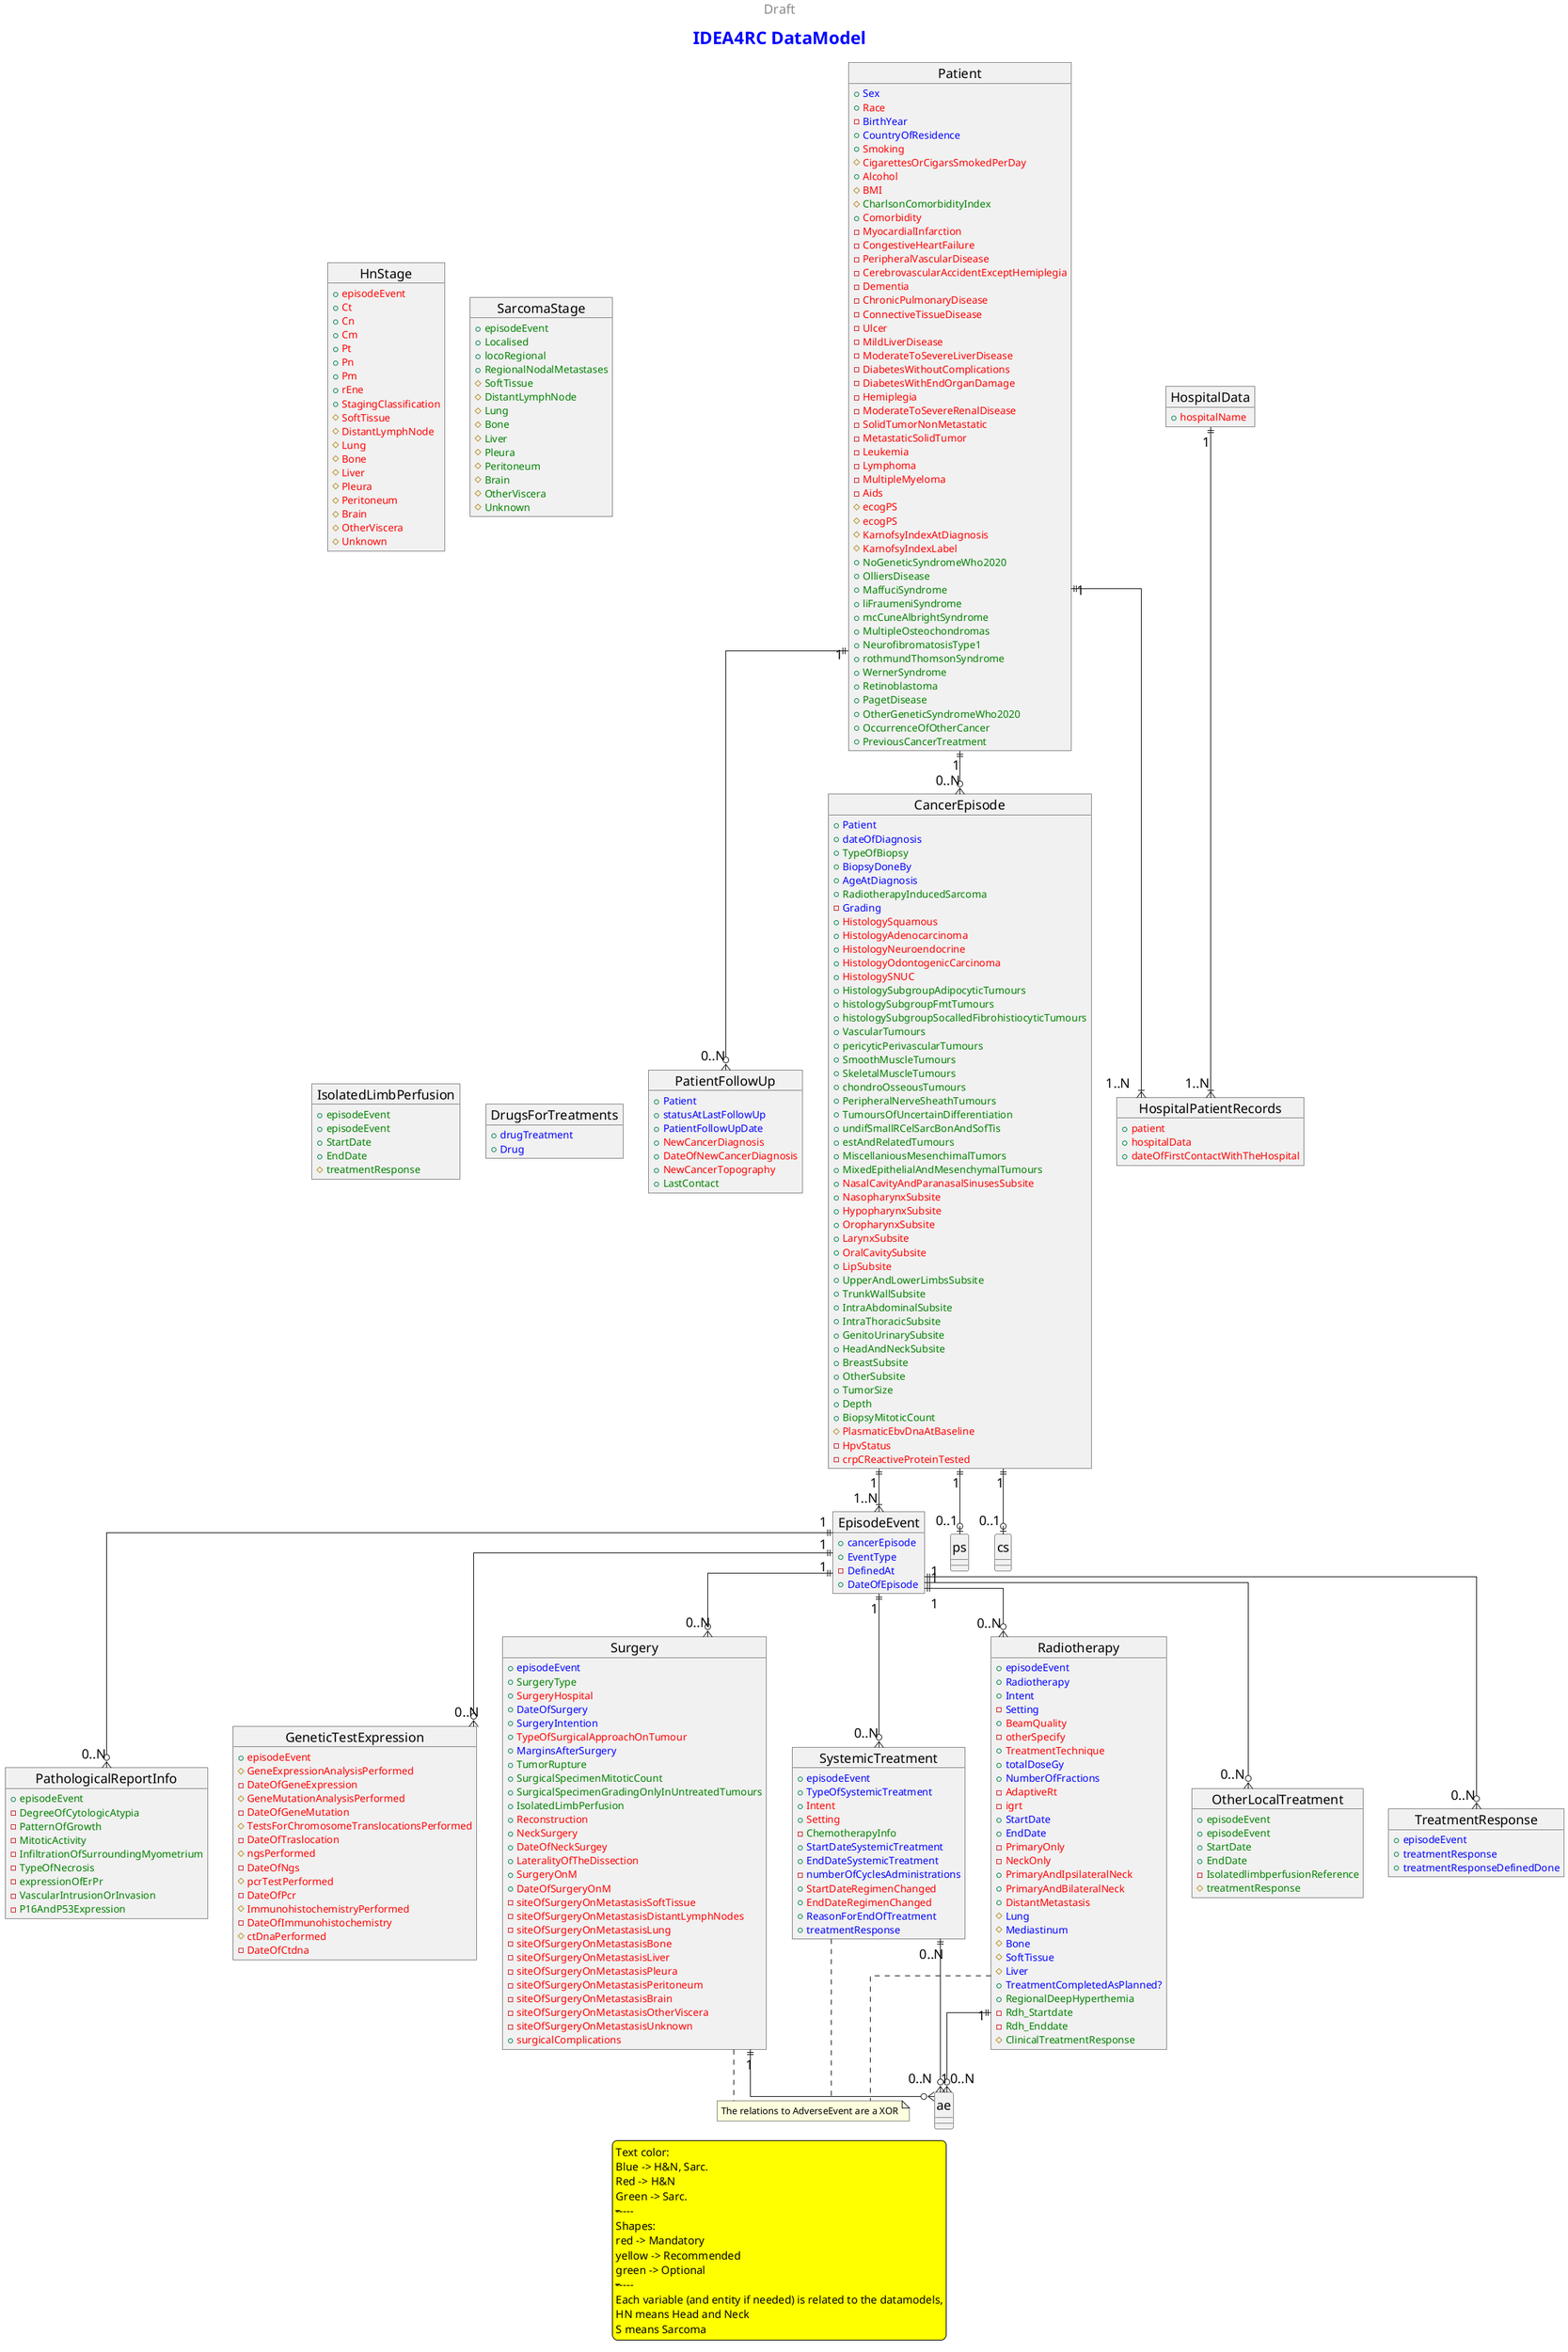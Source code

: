 @startuml

<style>
title {
  HorizontalAlignment right
  FontSize 24
  FontColor blue
}

header {
  HorizontalAlignment center
  FontSize 18
  ' FontColor purple
}

footer {
  HorizontalAlignment left
  FontSize 28
  FontColor red
}

legend {
  FontSize 15
  BackGroundColor yellow
  Margin 10
  Padding 5
}

caption {
  FontSize 32
}

arrow {
  FontSize 18
  Padding 50
  Margin 50
}

</style>

header Draft

title IDEA4RC DataModel

' hide the spot
hide circle

' avoid problems with angled crows feet
skinparam linetype ortho

object "Patient" as p {
    + <color:blue>Sex</color>
+ <color:red>Race</color>
- <color:blue>BirthYear</color>
+ <color:blue>CountryOfResidence</color>
+ <color:red>Smoking</color>
# <color:red>CigarettesOrCigarsSmokedPerDay</color>
+ <color:red>Alcohol</color>
# <color:red>BMI</color>
# <color:green>CharlsonComorbidityIndex</color>
+ <color:red>Comorbidity</color>
- <color:red>MyocardialInfarction</color>
- <color:red>CongestiveHeartFailure</color>
- <color:red>PeripheralVascularDisease</color>
- <color:red>CerebrovascularAccidentExceptHemiplegia</color>
- <color:red>Dementia</color>
- <color:red>ChronicPulmonaryDisease</color>
- <color:red>ConnectiveTissueDisease</color>
- <color:red>Ulcer</color>
- <color:red>MildLiverDisease</color>
- <color:red>ModerateToSevereLiverDisease</color>
- <color:red>DiabetesWithoutComplications</color>
- <color:red>DiabetesWithEndOrganDamage</color>
- <color:red>Hemiplegia</color>
- <color:red>ModerateToSevereRenalDisease</color>
- <color:red>SolidTumorNonMetastatic</color>
- <color:red>MetastaticSolidTumor</color>
- <color:red>Leukemia</color>
- <color:red>Lymphoma</color>
- <color:red>MultipleMyeloma</color>
- <color:red>Aids</color>
# <color:red>ecogPS</color>
# <color:red>ecogPS</color>
# <color:red>KarnofsyIndexAtDiagnosis</color>
# <color:red>KarnofsyIndexLabel</color>
+ <color:green>NoGeneticSyndromeWho2020</color>
+ <color:green>OlliersDisease</color>
+ <color:green>MaffuciSyndrome</color>
+ <color:green>liFraumeniSyndrome</color>
+ <color:green>mcCuneAlbrightSyndrome</color>
+ <color:green>MultipleOsteochondromas</color>
+ <color:green>NeurofibromatosisType1</color>
+ <color:green>rothmundThomsonSyndrome</color>
+ <color:green>WernerSyndrome</color>
+ <color:green>Retinoblastoma</color>
+ <color:green>PagetDisease</color>
+ <color:green>OtherGeneticSyndromeWho2020</color>
+ <color:green>OccurrenceOfOtherCancer</color>
+ <color:green>PreviousCancerTreatment</color>

    }
object "PatientFollowUp" as pfu {
    + <color:blue>Patient</color>
+ <color:blue>statusAtLastFollowUp</color>
+ <color:blue>PatientFollowUpDate</color>
+ <color:red>NewCancerDiagnosis</color>
+ <color:red>DateOfNewCancerDiagnosis</color>
+ <color:red>NewCancerTopography</color>
+ <color:green>LastContact</color>

    }
object "HospitalData" as hd {
    + <color:red>hospitalName</color>

    }
object "HospitalPatientRecords" as hpr {
    + <color:red>patient</color>
+ <color:red>hospitalData</color>
+ <color:red>dateOfFirstContactWithTheHospital</color>

    }
object "CancerEpisode" as ce {
    + <color:blue>Patient</color>
+ <color:blue>dateOfDiagnosis</color>
+ <color:green>TypeOfBiopsy</color>
+ <color:blue>BiopsyDoneBy</color>
+ <color:blue>AgeAtDiagnosis</color>
+ <color:green>RadiotherapyInducedSarcoma</color>
- <color:blue>Grading</color>
+ <color:red>HistologySquamous</color>
+ <color:red>HistologyAdenocarcinoma</color>
+ <color:red>HistologyNeuroendocrine</color>
+ <color:red>HistologyOdontogenicCarcinoma</color>
+ <color:red>HistologySNUC</color>
+ <color:green>HistologySubgroupAdipocyticTumours</color>
+ <color:green>histologySubgroupFmtTumours</color>
+ <color:green>histologySubgroupSocalledFibrohistiocyticTumours</color>
+ <color:green>VascularTumours</color>
+ <color:green>pericyticPerivascularTumours</color>
+ <color:green>SmoothMuscleTumours</color>
+ <color:green>SkeletalMuscleTumours</color>
+ <color:green>chondroOsseousTumours</color>
+ <color:green>PeripheralNerveSheathTumours</color>
+ <color:green>TumoursOfUncertainDifferentiation</color>
+ <color:green>undifSmallRCelSarcBonAndSofTis</color>
+ <color:green>estAndRelatedTumours</color>
+ <color:green>MiscellaniousMesenchimalTumors</color>
+ <color:green>MixedEpithelialAndMesenchymalTumours</color>
+ <color:red>NasalCavityAndParanasalSinusesSubsite</color>
+ <color:red>NasopharynxSubsite</color>
+ <color:red>HypopharynxSubsite</color>
+ <color:red>OropharynxSubsite</color>
+ <color:red>LarynxSubsite</color>
+ <color:red>OralCavitySubsite</color>
+ <color:red>LipSubsite</color>
+ <color:green>UpperAndLowerLimbsSubsite</color>
+ <color:green>TrunkWallSubsite</color>
+ <color:green>IntraAbdominalSubsite</color>
+ <color:green>IntraThoracicSubsite</color>
+ <color:green>GenitoUrinarySubsite</color>
+ <color:green>HeadAndNeckSubsite</color>
+ <color:green>BreastSubsite</color>
+ <color:green>OtherSubsite</color>
+ <color:green>TumorSize</color>
+ <color:green>Depth</color>
+ <color:green>BiopsyMitoticCount</color>
# <color:red>PlasmaticEbvDnaAtBaseline</color>
- <color:red>HpvStatus</color>
- <color:red>crpCReactiveProteinTested</color>

    }
object "EpisodeEvent" as ee {
    + <color:blue>cancerEpisode</color>
+ <color:blue>EventType</color>
- <color:blue>DefinedAt</color>
+ <color:blue>DateOfEpisode</color>

    }
object "HnStage" as hs {
    + <color:red>episodeEvent</color>
+ <color:red>Ct</color>
+ <color:red>Cn</color>
+ <color:red>Cm</color>
+ <color:red>Pt</color>
+ <color:red>Pn</color>
+ <color:red>Pm</color>
+ <color:red>rEne</color>
+ <color:red>StagingClassification</color>
# <color:red>SoftTissue</color>
# <color:red>DistantLymphNode</color>
# <color:red>Lung</color>
# <color:red>Bone</color>
# <color:red>Liver</color>
# <color:red>Pleura</color>
# <color:red>Peritoneum</color>
# <color:red>Brain</color>
# <color:red>OtherViscera</color>
# <color:red>Unknown</color>

    }
object "SarcomaStage" as ss {
    + <color:green>episodeEvent</color>
+ <color:green>Localised</color>
+ <color:green>locoRegional</color>
+ <color:green>RegionalNodalMetastases</color>
# <color:green>SoftTissue</color>
# <color:green>DistantLymphNode</color>
# <color:green>Lung</color>
# <color:green>Bone</color>
# <color:green>Liver</color>
# <color:green>Pleura</color>
# <color:green>Peritoneum</color>
# <color:green>Brain</color>
# <color:green>OtherViscera</color>
# <color:green>Unknown</color>

    }
object "PathologicalReportInfo" as pri {
    + <color:green>episodeEvent</color>
- <color:green>DegreeOfCytologicAtypia</color>
- <color:green>PatternOfGrowth</color>
- <color:green>MitoticActivity</color>
- <color:green>InfiltrationOfSurroundingMyometrium</color>
- <color:green>TypeOfNecrosis</color>
- <color:green>expressionOfErPr</color>
- <color:green>VascularIntrusionOrInvasion</color>
- <color:green>P16AndP53Expression</color>

    }
object "GeneticTestExpression" as gte {
    + <color:red>episodeEvent</color>
# <color:red>GeneExpressionAnalysisPerformed</color>
- <color:red>DateOfGeneExpression</color>
# <color:red>GeneMutationAnalysisPerformed</color>
- <color:red>DateOfGeneMutation</color>
# <color:red>TestsForChromosomeTranslocationsPerformed</color>
- <color:red>DateOfTraslocation</color>
# <color:red>ngsPerformed</color>
- <color:red>DateOfNgs</color>
# <color:red>pcrTestPerformed</color>
- <color:red>DateOfPcr</color>
# <color:red>ImmunohistochemistryPerformed</color>
- <color:red>DateOfImmunohistochemistry</color>
# <color:red>ctDnaPerformed</color>
- <color:red>DateOfCtdna</color>

    }
object "Surgery" as s {
    + <color:blue>episodeEvent</color>
+ <color:green>SurgeryType</color>
+ <color:red>SurgeryHospital</color>
+ <color:blue>DateOfSurgery</color>
+ <color:blue>SurgeryIntention</color>
+ <color:red>TypeOfSurgicalApproachOnTumour</color>
+ <color:blue>MarginsAfterSurgery</color>
+ <color:green>TumorRupture</color>
+ <color:green>SurgicalSpecimenMitoticCount</color>
+ <color:green>SurgicalSpecimenGradingOnlyInUntreatedTumours</color>
+ <color:green>IsolatedLimbPerfusion</color>
+ <color:red>Reconstruction</color>
+ <color:red>NeckSurgery</color>
+ <color:red>DateOfNeckSurgey</color>
+ <color:red>LateralityOfTheDissection</color>
+ <color:red>SurgeryOnM</color>
+ <color:red>DateOfSurgeryOnM</color>
- <color:red>siteOfSurgeryOnMetastasisSoftTissue</color>
- <color:red>siteOfSurgeryOnMetastasisDistantLymphNodes</color>
- <color:red>siteOfSurgeryOnMetastasisLung</color>
- <color:red>siteOfSurgeryOnMetastasisBone</color>
- <color:red>siteOfSurgeryOnMetastasisLiver</color>
- <color:red>siteOfSurgeryOnMetastasisPleura</color>
- <color:red>siteOfSurgeryOnMetastasisPeritoneum</color>
- <color:red>siteOfSurgeryOnMetastasisBrain</color>
- <color:red>siteOfSurgeryOnMetastasisOtherViscera</color>
- <color:red>siteOfSurgeryOnMetastasisUnknown</color>
+ <color:red>surgicalComplications</color>

    }
object "SystemicTreatment" as st {
    + <color:blue>episodeEvent</color>
+ <color:blue>TypeOfSystemicTreatment</color>
+ <color:red>Intent</color>
+ <color:red>Setting</color>
- <color:green>ChemotherapyInfo</color>
+ <color:blue>StartDateSystemicTreatment</color>
+ <color:blue>EndDateSystemicTreatment</color>
- <color:blue>numberOfCyclesAdministrations</color>
+ <color:red>StartDateRegimenChanged</color>
+ <color:red>EndDateRegimenChanged</color>
+ <color:blue>ReasonForEndOfTreatment</color>
+ <color:blue>treatmentResponse</color>

    }
object "Radiotherapy" as r {
    + <color:blue>episodeEvent</color>
+ <color:blue>Radiotherapy</color>
+ <color:blue>Intent</color>
- <color:blue>Setting</color>
+ <color:red>BeamQuality</color>
- <color:red>otherSpecify</color>
+ <color:red>TreatmentTechnique</color>
+ <color:blue>totalDoseGy</color>
+ <color:blue>NumberOfFractions</color>
- <color:red>AdaptiveRt</color>
- <color:red>igrt</color>
+ <color:blue>StartDate</color>
+ <color:blue>EndDate</color>
- <color:red>PrimaryOnly</color>
- <color:red>NeckOnly</color>
+ <color:red>PrimaryAndIpsilateralNeck</color>
+ <color:red>PrimaryAndBilateralNeck</color>
+ <color:red>DistantMetastasis</color>
# <color:blue>Lung</color>
# <color:blue>Mediastinum</color>
# <color:blue>Bone</color>
# <color:blue>SoftTissue</color>
# <color:blue>Liver</color>
+ <color:blue>TreatmentCompletedAsPlanned?</color>
+ <color:green>RegionalDeepHyperthemia</color>
- <color:green>Rdh_Startdate</color>
- <color:green>Rdh_Enddate</color>
# <color:green>ClinicalTreatmentResponse</color>

    }
object "OtherLocalTreatment" as olt {
    + <color:green>episodeEvent</color>
+ <color:green>episodeEvent</color>
+ <color:green>StartDate</color>
+ <color:green>EndDate</color>
- <color:green>IsolatedlimbperfusionReference</color>
# <color:green>treatmentResponse</color>

    }
object "IsolatedLimbPerfusion" as ilp {
    + <color:green>episodeEvent</color>
+ <color:green>episodeEvent</color>
+ <color:green>StartDate</color>
+ <color:green>EndDate</color>
# <color:green>treatmentResponse</color>

    }
object "DrugsForTreatments" as dft {
    + <color:blue>drugTreatment</color>
+ <color:blue>Drug</color>

    }
object "TreatmentResponse" as tr {
    + <color:blue>episodeEvent</color>
+ <color:blue>treatmentResponse</color>
+ <color:blue>treatmentResponseDefinedDone</color>

    }
p "1" ||--|{ "1..N" hpr
hd "1" ||--|{ "1..N" hpr

p "1" ||--o{ "0..N" ce
p "1" ||--o{ "0..N" pfu

ce "1" ||--|{ "1..N" ee
ce "1" ||--o| "0..1" ps
ce "1" ||--o| "0..1" cs

ee "1" ||--o{ "0..N" r
ee "1" ||--o{ "0..N" s
ee "1" ||--o{ "0..N" st
ee "1" ||--o{ "0..N" olt
ee "1" ||--o{ "0..N" gte
ee "1" ||--o{ "0..N" tr
ee "1" ||--o{ "0..N" pri


note as N1
The relations to AdverseEvent are a XOR
end note

s "1" ||--o{ "0..N" ae
'note on link: XOR
st "0..N" ||--o{ "1" ae
'note on link: XOR
r "1" ||--o{ "0..N" ae
'note on link: XOR

s .. N1
st .. N1
r .. N1
legend
Text color:
Blue -> H&N, Sarc. 
Red -> H&N
Green -> Sarc.
---------
Shapes:
red -> Mandatory
yellow -> Recommended
green -> Optional
---------
Each variable (and entity if needed) is related to the datamodels,
HN means Head and Neck
S means Sarcoma
end legend
@enduml